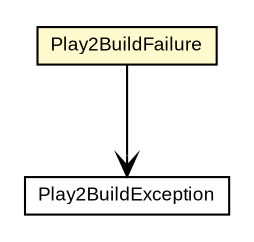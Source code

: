 #!/usr/local/bin/dot
#
# Class diagram 
# Generated by UMLGraph version R5_6-24-gf6e263 (http://www.umlgraph.org/)
#

digraph G {
	edge [fontname="arial",fontsize=10,labelfontname="arial",labelfontsize=10];
	node [fontname="arial",fontsize=10,shape=plaintext];
	nodesep=0.25;
	ranksep=0.5;
	// com.google.code.play2.provider.api.Play2BuildFailure
	c240 [label=<<table title="com.google.code.play2.provider.api.Play2BuildFailure" border="0" cellborder="1" cellspacing="0" cellpadding="2" port="p" bgcolor="lemonChiffon" href="./Play2BuildFailure.html">
		<tr><td><table border="0" cellspacing="0" cellpadding="1">
<tr><td align="center" balign="center"> Play2BuildFailure </td></tr>
		</table></td></tr>
		</table>>, URL="./Play2BuildFailure.html", fontname="arial", fontcolor="black", fontsize=9.0];
	// com.google.code.play2.provider.api.Play2BuildException
	c241 [label=<<table title="com.google.code.play2.provider.api.Play2BuildException" border="0" cellborder="1" cellspacing="0" cellpadding="2" port="p" href="./Play2BuildException.html">
		<tr><td><table border="0" cellspacing="0" cellpadding="1">
<tr><td align="center" balign="center"> Play2BuildException </td></tr>
		</table></td></tr>
		</table>>, URL="./Play2BuildException.html", fontname="arial", fontcolor="black", fontsize=9.0];
	// com.google.code.play2.provider.api.Play2BuildFailure NAVASSOC com.google.code.play2.provider.api.Play2BuildException
	c240:p -> c241:p [taillabel="", label="", headlabel="", fontname="arial", fontcolor="black", fontsize=10.0, color="black", arrowhead=open];
}

